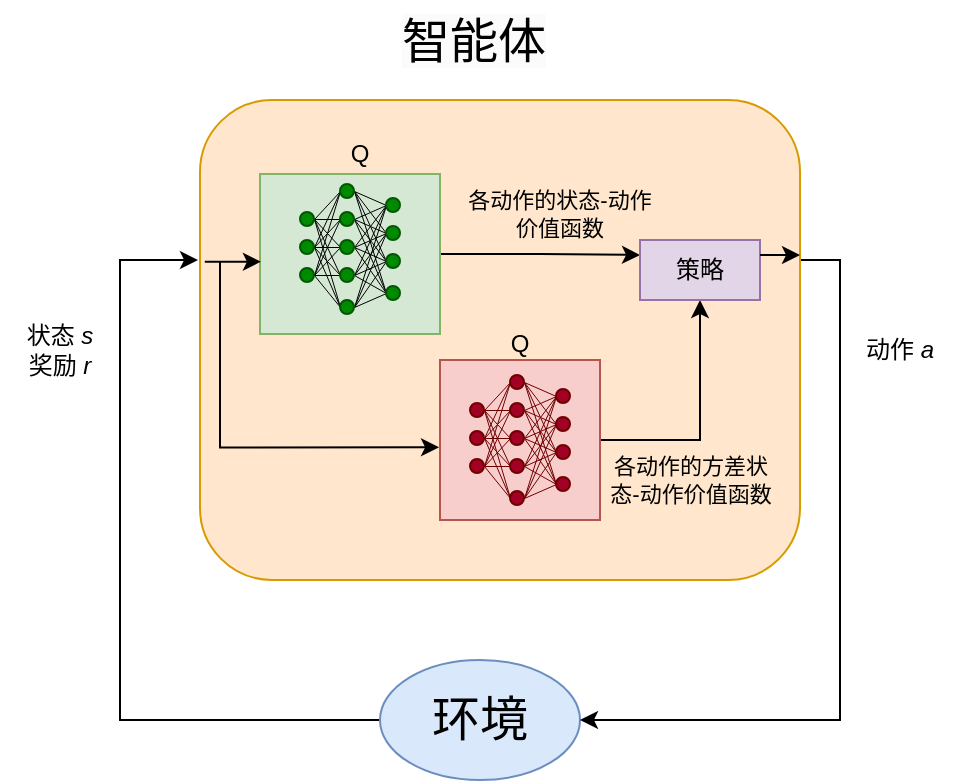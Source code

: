 <mxfile version="26.1.0">
  <diagram name="第 1 页" id="n63b4nC1y1BCJf75-sI9">
    <mxGraphModel dx="573" dy="330" grid="1" gridSize="10" guides="1" tooltips="1" connect="1" arrows="1" fold="1" page="1" pageScale="1" pageWidth="827" pageHeight="1169" math="0" shadow="0">
      <root>
        <mxCell id="0" />
        <mxCell id="1" parent="0" />
        <mxCell id="mvJgyyiXs0eFSsutSy1s-8" style="edgeStyle=orthogonalEdgeStyle;rounded=0;orthogonalLoop=1;jettySize=auto;html=1;exitX=0;exitY=0.5;exitDx=0;exitDy=0;" parent="1" source="mvJgyyiXs0eFSsutSy1s-1" edge="1">
          <mxGeometry relative="1" as="geometry">
            <Array as="points">
              <mxPoint x="220" y="440" />
              <mxPoint x="220" y="210" />
            </Array>
            <mxPoint x="259" y="210" as="targetPoint" />
          </mxGeometry>
        </mxCell>
        <mxCell id="mvJgyyiXs0eFSsutSy1s-1" value="&lt;font style=&quot;font-size: 24px;&quot;&gt;环境&lt;/font&gt;" style="ellipse;whiteSpace=wrap;html=1;fillColor=#dae8fc;strokeColor=#6c8ebf;" parent="1" vertex="1">
          <mxGeometry x="350" y="410" width="100" height="60" as="geometry" />
        </mxCell>
        <mxCell id="mvJgyyiXs0eFSsutSy1s-4" style="edgeStyle=orthogonalEdgeStyle;rounded=0;orthogonalLoop=1;jettySize=auto;html=1;exitX=1;exitY=0.5;exitDx=0;exitDy=0;entryX=1;entryY=0.5;entryDx=0;entryDy=0;" parent="1" source="mvJgyyiXs0eFSsutSy1s-2" target="mvJgyyiXs0eFSsutSy1s-1" edge="1">
          <mxGeometry relative="1" as="geometry">
            <Array as="points">
              <mxPoint x="550" y="210" />
              <mxPoint x="580" y="210" />
              <mxPoint x="580" y="440" />
            </Array>
          </mxGeometry>
        </mxCell>
        <mxCell id="mvJgyyiXs0eFSsutSy1s-2" value="" style="rounded=1;whiteSpace=wrap;html=1;fillColor=#ffe6cc;strokeColor=#d79b00;" parent="1" vertex="1">
          <mxGeometry x="260" y="130" width="300" height="240" as="geometry" />
        </mxCell>
        <mxCell id="mvJgyyiXs0eFSsutSy1s-7" value="动作 &lt;i&gt;a&lt;/i&gt;" style="text;html=1;align=center;verticalAlign=middle;whiteSpace=wrap;rounded=0;" parent="1" vertex="1">
          <mxGeometry x="580" y="240" width="60" height="30" as="geometry" />
        </mxCell>
        <mxCell id="mvJgyyiXs0eFSsutSy1s-9" value="状态 &lt;i&gt;s&lt;/i&gt;&lt;div&gt;奖励&lt;i&gt; r&lt;/i&gt;&lt;/div&gt;" style="text;html=1;align=center;verticalAlign=middle;whiteSpace=wrap;rounded=0;" parent="1" vertex="1">
          <mxGeometry x="160" y="240" width="60" height="30" as="geometry" />
        </mxCell>
        <mxCell id="2D5P-O0thgNvpgd-1Gi0-2" value="&lt;span style=&quot;color: rgb(0, 0, 0); font-family: Helvetica; font-size: 24px; font-style: normal; font-variant-ligatures: normal; font-variant-caps: normal; font-weight: 400; letter-spacing: normal; orphans: 2; text-align: center; text-indent: 0px; text-transform: none; widows: 2; word-spacing: 0px; -webkit-text-stroke-width: 0px; white-space: normal; background-color: rgb(251, 251, 251); text-decoration-thickness: initial; text-decoration-style: initial; text-decoration-color: initial; display: inline !important; float: none;&quot;&gt;智能体&lt;/span&gt;" style="text;whiteSpace=wrap;html=1;" parent="1" vertex="1">
          <mxGeometry x="359" y="80" width="110" height="50" as="geometry" />
        </mxCell>
        <mxCell id="Wi5E8he1UOnMoaCyJchL-102" style="edgeStyle=orthogonalEdgeStyle;shape=connector;rounded=0;orthogonalLoop=1;jettySize=auto;html=1;exitX=1;exitY=0.5;exitDx=0;exitDy=0;entryX=0;entryY=0.25;entryDx=0;entryDy=0;strokeColor=default;strokeWidth=1;align=center;verticalAlign=middle;fontFamily=Helvetica;fontSize=11;fontColor=default;labelBackgroundColor=default;endArrow=classic;" edge="1" parent="1" source="2D5P-O0thgNvpgd-1Gi0-3" target="2D5P-O0thgNvpgd-1Gi0-7">
          <mxGeometry relative="1" as="geometry" />
        </mxCell>
        <mxCell id="2D5P-O0thgNvpgd-1Gi0-3" value="" style="rounded=0;whiteSpace=wrap;html=1;fillColor=#d5e8d4;strokeColor=#82b366;" parent="1" vertex="1">
          <mxGeometry x="290" y="167" width="90" height="80" as="geometry" />
        </mxCell>
        <mxCell id="Wi5E8he1UOnMoaCyJchL-101" style="edgeStyle=orthogonalEdgeStyle;shape=connector;rounded=0;orthogonalLoop=1;jettySize=auto;html=1;exitX=1;exitY=0.5;exitDx=0;exitDy=0;entryX=0.5;entryY=1;entryDx=0;entryDy=0;strokeColor=default;strokeWidth=1;align=center;verticalAlign=middle;fontFamily=Helvetica;fontSize=11;fontColor=default;labelBackgroundColor=default;endArrow=classic;" edge="1" parent="1" source="2D5P-O0thgNvpgd-1Gi0-5" target="2D5P-O0thgNvpgd-1Gi0-7">
          <mxGeometry relative="1" as="geometry" />
        </mxCell>
        <mxCell id="2D5P-O0thgNvpgd-1Gi0-5" value="" style="rounded=0;whiteSpace=wrap;html=1;fillColor=#f8cecc;strokeColor=#b85450;" parent="1" vertex="1">
          <mxGeometry x="380" y="260" width="80" height="80" as="geometry" />
        </mxCell>
        <mxCell id="2D5P-O0thgNvpgd-1Gi0-7" value="策略" style="rounded=0;whiteSpace=wrap;html=1;fillColor=#e1d5e7;strokeColor=#9673a6;" parent="1" vertex="1">
          <mxGeometry x="480" y="200" width="60" height="30" as="geometry" />
        </mxCell>
        <mxCell id="Wi5E8he1UOnMoaCyJchL-1" value="Q" style="text;html=1;align=center;verticalAlign=middle;whiteSpace=wrap;rounded=0;" vertex="1" parent="1">
          <mxGeometry x="310" y="142" width="60" height="30" as="geometry" />
        </mxCell>
        <mxCell id="Wi5E8he1UOnMoaCyJchL-15" style="rounded=0;orthogonalLoop=1;jettySize=auto;html=1;exitX=1;exitY=0.5;exitDx=0;exitDy=0;entryX=0;entryY=0.5;entryDx=0;entryDy=0;strokeWidth=0.5;endArrow=none;endFill=1;startFill=0;" edge="1" parent="1" source="Wi5E8he1UOnMoaCyJchL-2" target="Wi5E8he1UOnMoaCyJchL-5">
          <mxGeometry relative="1" as="geometry" />
        </mxCell>
        <mxCell id="Wi5E8he1UOnMoaCyJchL-16" style="edgeStyle=orthogonalEdgeStyle;rounded=0;orthogonalLoop=1;jettySize=auto;html=1;exitX=1;exitY=0.5;exitDx=0;exitDy=0;entryX=0;entryY=0.5;entryDx=0;entryDy=0;endArrow=none;startFill=0;strokeWidth=0.5;" edge="1" parent="1" source="Wi5E8he1UOnMoaCyJchL-2" target="Wi5E8he1UOnMoaCyJchL-7">
          <mxGeometry relative="1" as="geometry" />
        </mxCell>
        <mxCell id="Wi5E8he1UOnMoaCyJchL-17" style="rounded=0;orthogonalLoop=1;jettySize=auto;html=1;exitX=1;exitY=0.5;exitDx=0;exitDy=0;entryX=0;entryY=0.5;entryDx=0;entryDy=0;endArrow=none;startFill=0;strokeWidth=0.5;" edge="1" parent="1" source="Wi5E8he1UOnMoaCyJchL-2" target="Wi5E8he1UOnMoaCyJchL-8">
          <mxGeometry relative="1" as="geometry" />
        </mxCell>
        <mxCell id="Wi5E8he1UOnMoaCyJchL-18" style="edgeStyle=none;shape=connector;rounded=0;orthogonalLoop=1;jettySize=auto;html=1;exitX=1;exitY=0.5;exitDx=0;exitDy=0;entryX=0;entryY=0.5;entryDx=0;entryDy=0;strokeColor=default;align=center;verticalAlign=middle;fontFamily=Helvetica;fontSize=11;fontColor=default;labelBackgroundColor=default;startFill=0;endArrow=none;strokeWidth=0.5;" edge="1" parent="1" source="Wi5E8he1UOnMoaCyJchL-2" target="Wi5E8he1UOnMoaCyJchL-9">
          <mxGeometry relative="1" as="geometry" />
        </mxCell>
        <mxCell id="Wi5E8he1UOnMoaCyJchL-19" style="edgeStyle=none;shape=connector;rounded=0;orthogonalLoop=1;jettySize=auto;html=1;exitX=1;exitY=0.5;exitDx=0;exitDy=0;entryX=0;entryY=0.5;entryDx=0;entryDy=0;strokeColor=default;align=center;verticalAlign=middle;fontFamily=Helvetica;fontSize=11;fontColor=default;labelBackgroundColor=default;startFill=0;endArrow=none;strokeWidth=0.5;" edge="1" parent="1" source="Wi5E8he1UOnMoaCyJchL-2" target="Wi5E8he1UOnMoaCyJchL-10">
          <mxGeometry relative="1" as="geometry" />
        </mxCell>
        <mxCell id="Wi5E8he1UOnMoaCyJchL-2" value="" style="ellipse;whiteSpace=wrap;html=1;aspect=fixed;fillColor=#008a00;strokeColor=#005700;fontColor=#ffffff;" vertex="1" parent="1">
          <mxGeometry x="310" y="186" width="7" height="7" as="geometry" />
        </mxCell>
        <mxCell id="Wi5E8he1UOnMoaCyJchL-20" style="edgeStyle=none;shape=connector;rounded=0;orthogonalLoop=1;jettySize=auto;html=1;exitX=1;exitY=0.5;exitDx=0;exitDy=0;entryX=0;entryY=0.5;entryDx=0;entryDy=0;strokeColor=default;align=center;verticalAlign=middle;fontFamily=Helvetica;fontSize=11;fontColor=default;labelBackgroundColor=default;startFill=0;endArrow=none;strokeWidth=0.5;" edge="1" parent="1" source="Wi5E8he1UOnMoaCyJchL-3" target="Wi5E8he1UOnMoaCyJchL-5">
          <mxGeometry relative="1" as="geometry" />
        </mxCell>
        <mxCell id="Wi5E8he1UOnMoaCyJchL-21" style="edgeStyle=none;shape=connector;rounded=0;orthogonalLoop=1;jettySize=auto;html=1;exitX=1;exitY=0.5;exitDx=0;exitDy=0;entryX=0;entryY=0.5;entryDx=0;entryDy=0;strokeColor=default;align=center;verticalAlign=middle;fontFamily=Helvetica;fontSize=11;fontColor=default;labelBackgroundColor=default;startFill=0;endArrow=none;strokeWidth=0.5;" edge="1" parent="1" source="Wi5E8he1UOnMoaCyJchL-3" target="Wi5E8he1UOnMoaCyJchL-7">
          <mxGeometry relative="1" as="geometry" />
        </mxCell>
        <mxCell id="Wi5E8he1UOnMoaCyJchL-22" style="edgeStyle=none;shape=connector;rounded=0;orthogonalLoop=1;jettySize=auto;html=1;exitX=1;exitY=0.5;exitDx=0;exitDy=0;entryX=0;entryY=0.5;entryDx=0;entryDy=0;strokeColor=default;align=center;verticalAlign=middle;fontFamily=Helvetica;fontSize=11;fontColor=default;labelBackgroundColor=default;startFill=0;endArrow=none;strokeWidth=0.5;" edge="1" parent="1" source="Wi5E8he1UOnMoaCyJchL-3" target="Wi5E8he1UOnMoaCyJchL-8">
          <mxGeometry relative="1" as="geometry" />
        </mxCell>
        <mxCell id="Wi5E8he1UOnMoaCyJchL-23" style="edgeStyle=none;shape=connector;rounded=0;orthogonalLoop=1;jettySize=auto;html=1;exitX=1;exitY=0.5;exitDx=0;exitDy=0;entryX=0;entryY=0.5;entryDx=0;entryDy=0;strokeColor=default;strokeWidth=0.5;align=center;verticalAlign=middle;fontFamily=Helvetica;fontSize=11;fontColor=default;labelBackgroundColor=default;startFill=0;endArrow=none;" edge="1" parent="1" source="Wi5E8he1UOnMoaCyJchL-3" target="Wi5E8he1UOnMoaCyJchL-9">
          <mxGeometry relative="1" as="geometry" />
        </mxCell>
        <mxCell id="Wi5E8he1UOnMoaCyJchL-24" style="edgeStyle=none;shape=connector;rounded=0;orthogonalLoop=1;jettySize=auto;html=1;exitX=1;exitY=0.5;exitDx=0;exitDy=0;entryX=0;entryY=0.5;entryDx=0;entryDy=0;strokeColor=default;strokeWidth=0.5;align=center;verticalAlign=middle;fontFamily=Helvetica;fontSize=11;fontColor=default;labelBackgroundColor=default;startFill=0;endArrow=none;" edge="1" parent="1" source="Wi5E8he1UOnMoaCyJchL-3" target="Wi5E8he1UOnMoaCyJchL-10">
          <mxGeometry relative="1" as="geometry" />
        </mxCell>
        <mxCell id="Wi5E8he1UOnMoaCyJchL-3" value="" style="ellipse;whiteSpace=wrap;html=1;aspect=fixed;fillColor=#008a00;strokeColor=#005700;fontColor=#ffffff;" vertex="1" parent="1">
          <mxGeometry x="310" y="200" width="7" height="7" as="geometry" />
        </mxCell>
        <mxCell id="Wi5E8he1UOnMoaCyJchL-25" style="edgeStyle=none;shape=connector;rounded=0;orthogonalLoop=1;jettySize=auto;html=1;exitX=1;exitY=0.5;exitDx=0;exitDy=0;entryX=0;entryY=0.5;entryDx=0;entryDy=0;strokeColor=default;strokeWidth=0.5;align=center;verticalAlign=middle;fontFamily=Helvetica;fontSize=11;fontColor=default;labelBackgroundColor=default;startFill=0;endArrow=none;" edge="1" parent="1" source="Wi5E8he1UOnMoaCyJchL-4" target="Wi5E8he1UOnMoaCyJchL-5">
          <mxGeometry relative="1" as="geometry" />
        </mxCell>
        <mxCell id="Wi5E8he1UOnMoaCyJchL-26" style="edgeStyle=none;shape=connector;rounded=0;orthogonalLoop=1;jettySize=auto;html=1;exitX=1;exitY=0.5;exitDx=0;exitDy=0;entryX=0;entryY=0.5;entryDx=0;entryDy=0;strokeColor=default;strokeWidth=0.5;align=center;verticalAlign=middle;fontFamily=Helvetica;fontSize=11;fontColor=default;labelBackgroundColor=default;startFill=0;endArrow=none;" edge="1" parent="1" source="Wi5E8he1UOnMoaCyJchL-4" target="Wi5E8he1UOnMoaCyJchL-7">
          <mxGeometry relative="1" as="geometry" />
        </mxCell>
        <mxCell id="Wi5E8he1UOnMoaCyJchL-27" style="edgeStyle=none;shape=connector;rounded=0;orthogonalLoop=1;jettySize=auto;html=1;exitX=1;exitY=0.5;exitDx=0;exitDy=0;entryX=0;entryY=0.5;entryDx=0;entryDy=0;strokeColor=default;strokeWidth=0.5;align=center;verticalAlign=middle;fontFamily=Helvetica;fontSize=11;fontColor=default;labelBackgroundColor=default;startFill=0;endArrow=none;" edge="1" parent="1" source="Wi5E8he1UOnMoaCyJchL-4" target="Wi5E8he1UOnMoaCyJchL-8">
          <mxGeometry relative="1" as="geometry" />
        </mxCell>
        <mxCell id="Wi5E8he1UOnMoaCyJchL-28" style="edgeStyle=none;shape=connector;rounded=0;orthogonalLoop=1;jettySize=auto;html=1;exitX=1;exitY=0.5;exitDx=0;exitDy=0;entryX=0;entryY=0.5;entryDx=0;entryDy=0;strokeColor=default;strokeWidth=0.5;align=center;verticalAlign=middle;fontFamily=Helvetica;fontSize=11;fontColor=default;labelBackgroundColor=default;startFill=0;endArrow=none;" edge="1" parent="1" source="Wi5E8he1UOnMoaCyJchL-4" target="Wi5E8he1UOnMoaCyJchL-9">
          <mxGeometry relative="1" as="geometry" />
        </mxCell>
        <mxCell id="Wi5E8he1UOnMoaCyJchL-29" style="edgeStyle=none;shape=connector;rounded=0;orthogonalLoop=1;jettySize=auto;html=1;exitX=1;exitY=0.5;exitDx=0;exitDy=0;entryX=0;entryY=0.5;entryDx=0;entryDy=0;strokeColor=default;strokeWidth=0.5;align=center;verticalAlign=middle;fontFamily=Helvetica;fontSize=11;fontColor=default;labelBackgroundColor=default;startFill=0;endArrow=none;" edge="1" parent="1" source="Wi5E8he1UOnMoaCyJchL-4" target="Wi5E8he1UOnMoaCyJchL-10">
          <mxGeometry relative="1" as="geometry" />
        </mxCell>
        <mxCell id="Wi5E8he1UOnMoaCyJchL-4" value="" style="ellipse;whiteSpace=wrap;html=1;aspect=fixed;fillColor=#008a00;strokeColor=#005700;fontColor=#ffffff;" vertex="1" parent="1">
          <mxGeometry x="310" y="214" width="7" height="7" as="geometry" />
        </mxCell>
        <mxCell id="Wi5E8he1UOnMoaCyJchL-30" style="edgeStyle=none;shape=connector;rounded=0;orthogonalLoop=1;jettySize=auto;html=1;exitX=1;exitY=0.5;exitDx=0;exitDy=0;entryX=0;entryY=0.5;entryDx=0;entryDy=0;strokeColor=default;strokeWidth=0.5;align=center;verticalAlign=middle;fontFamily=Helvetica;fontSize=11;fontColor=default;labelBackgroundColor=default;startFill=0;endArrow=none;" edge="1" parent="1" source="Wi5E8he1UOnMoaCyJchL-5" target="Wi5E8he1UOnMoaCyJchL-11">
          <mxGeometry relative="1" as="geometry" />
        </mxCell>
        <mxCell id="Wi5E8he1UOnMoaCyJchL-31" style="edgeStyle=none;shape=connector;rounded=0;orthogonalLoop=1;jettySize=auto;html=1;exitX=1;exitY=0.5;exitDx=0;exitDy=0;entryX=0;entryY=0.5;entryDx=0;entryDy=0;strokeColor=default;strokeWidth=0.5;align=center;verticalAlign=middle;fontFamily=Helvetica;fontSize=11;fontColor=default;labelBackgroundColor=default;startFill=0;endArrow=none;" edge="1" parent="1" source="Wi5E8he1UOnMoaCyJchL-5" target="Wi5E8he1UOnMoaCyJchL-12">
          <mxGeometry relative="1" as="geometry" />
        </mxCell>
        <mxCell id="Wi5E8he1UOnMoaCyJchL-32" style="edgeStyle=none;shape=connector;rounded=0;orthogonalLoop=1;jettySize=auto;html=1;exitX=1;exitY=0.5;exitDx=0;exitDy=0;entryX=0;entryY=0.5;entryDx=0;entryDy=0;strokeColor=default;strokeWidth=0.5;align=center;verticalAlign=middle;fontFamily=Helvetica;fontSize=11;fontColor=default;labelBackgroundColor=default;startFill=0;endArrow=none;" edge="1" parent="1" source="Wi5E8he1UOnMoaCyJchL-5" target="Wi5E8he1UOnMoaCyJchL-13">
          <mxGeometry relative="1" as="geometry" />
        </mxCell>
        <mxCell id="Wi5E8he1UOnMoaCyJchL-33" style="edgeStyle=none;shape=connector;rounded=0;orthogonalLoop=1;jettySize=auto;html=1;exitX=1;exitY=0.5;exitDx=0;exitDy=0;entryX=0;entryY=0.5;entryDx=0;entryDy=0;strokeColor=default;strokeWidth=0.5;align=center;verticalAlign=middle;fontFamily=Helvetica;fontSize=11;fontColor=default;labelBackgroundColor=default;startFill=0;endArrow=none;" edge="1" parent="1" source="Wi5E8he1UOnMoaCyJchL-5" target="Wi5E8he1UOnMoaCyJchL-14">
          <mxGeometry relative="1" as="geometry" />
        </mxCell>
        <mxCell id="Wi5E8he1UOnMoaCyJchL-5" value="" style="ellipse;whiteSpace=wrap;html=1;aspect=fixed;fillColor=#008a00;strokeColor=#005700;fontColor=#ffffff;" vertex="1" parent="1">
          <mxGeometry x="330" y="172" width="7" height="7" as="geometry" />
        </mxCell>
        <mxCell id="Wi5E8he1UOnMoaCyJchL-34" style="edgeStyle=none;shape=connector;rounded=0;orthogonalLoop=1;jettySize=auto;html=1;exitX=1;exitY=0.5;exitDx=0;exitDy=0;entryX=0;entryY=0.5;entryDx=0;entryDy=0;strokeColor=default;strokeWidth=0.5;align=center;verticalAlign=middle;fontFamily=Helvetica;fontSize=11;fontColor=default;labelBackgroundColor=default;startFill=0;endArrow=none;" edge="1" parent="1" source="Wi5E8he1UOnMoaCyJchL-7" target="Wi5E8he1UOnMoaCyJchL-11">
          <mxGeometry relative="1" as="geometry" />
        </mxCell>
        <mxCell id="Wi5E8he1UOnMoaCyJchL-35" style="edgeStyle=none;shape=connector;rounded=0;orthogonalLoop=1;jettySize=auto;html=1;exitX=1;exitY=0.5;exitDx=0;exitDy=0;entryX=0;entryY=0.5;entryDx=0;entryDy=0;strokeColor=default;strokeWidth=0.5;align=center;verticalAlign=middle;fontFamily=Helvetica;fontSize=11;fontColor=default;labelBackgroundColor=default;startFill=0;endArrow=none;" edge="1" parent="1" source="Wi5E8he1UOnMoaCyJchL-7" target="Wi5E8he1UOnMoaCyJchL-12">
          <mxGeometry relative="1" as="geometry" />
        </mxCell>
        <mxCell id="Wi5E8he1UOnMoaCyJchL-37" style="edgeStyle=none;shape=connector;rounded=0;orthogonalLoop=1;jettySize=auto;html=1;exitX=1;exitY=0.5;exitDx=0;exitDy=0;entryX=0;entryY=0.5;entryDx=0;entryDy=0;strokeColor=default;strokeWidth=0.5;align=center;verticalAlign=middle;fontFamily=Helvetica;fontSize=11;fontColor=default;labelBackgroundColor=default;startFill=0;endArrow=none;" edge="1" parent="1" source="Wi5E8he1UOnMoaCyJchL-7" target="Wi5E8he1UOnMoaCyJchL-13">
          <mxGeometry relative="1" as="geometry" />
        </mxCell>
        <mxCell id="Wi5E8he1UOnMoaCyJchL-38" style="edgeStyle=none;shape=connector;rounded=0;orthogonalLoop=1;jettySize=auto;html=1;exitX=1;exitY=0.5;exitDx=0;exitDy=0;entryX=0;entryY=0.5;entryDx=0;entryDy=0;strokeColor=default;strokeWidth=0.5;align=center;verticalAlign=middle;fontFamily=Helvetica;fontSize=11;fontColor=default;labelBackgroundColor=default;startFill=0;endArrow=none;" edge="1" parent="1" source="Wi5E8he1UOnMoaCyJchL-7" target="Wi5E8he1UOnMoaCyJchL-14">
          <mxGeometry relative="1" as="geometry" />
        </mxCell>
        <mxCell id="Wi5E8he1UOnMoaCyJchL-7" value="" style="ellipse;whiteSpace=wrap;html=1;aspect=fixed;fillColor=#008a00;strokeColor=#005700;fontColor=#ffffff;" vertex="1" parent="1">
          <mxGeometry x="330" y="186" width="7" height="7" as="geometry" />
        </mxCell>
        <mxCell id="Wi5E8he1UOnMoaCyJchL-39" style="edgeStyle=none;shape=connector;rounded=0;orthogonalLoop=1;jettySize=auto;html=1;exitX=1;exitY=0.5;exitDx=0;exitDy=0;entryX=0;entryY=0.5;entryDx=0;entryDy=0;strokeColor=default;strokeWidth=0.5;align=center;verticalAlign=middle;fontFamily=Helvetica;fontSize=11;fontColor=default;labelBackgroundColor=default;startFill=0;endArrow=none;" edge="1" parent="1" source="Wi5E8he1UOnMoaCyJchL-8" target="Wi5E8he1UOnMoaCyJchL-11">
          <mxGeometry relative="1" as="geometry" />
        </mxCell>
        <mxCell id="Wi5E8he1UOnMoaCyJchL-40" style="edgeStyle=none;shape=connector;rounded=0;orthogonalLoop=1;jettySize=auto;html=1;exitX=1;exitY=0.5;exitDx=0;exitDy=0;entryX=0;entryY=0.5;entryDx=0;entryDy=0;strokeColor=default;strokeWidth=0.5;align=center;verticalAlign=middle;fontFamily=Helvetica;fontSize=11;fontColor=default;labelBackgroundColor=default;startFill=0;endArrow=none;" edge="1" parent="1" source="Wi5E8he1UOnMoaCyJchL-8" target="Wi5E8he1UOnMoaCyJchL-12">
          <mxGeometry relative="1" as="geometry" />
        </mxCell>
        <mxCell id="Wi5E8he1UOnMoaCyJchL-41" style="edgeStyle=none;shape=connector;rounded=0;orthogonalLoop=1;jettySize=auto;html=1;exitX=1;exitY=0.5;exitDx=0;exitDy=0;entryX=0;entryY=0.5;entryDx=0;entryDy=0;strokeColor=default;strokeWidth=0.5;align=center;verticalAlign=middle;fontFamily=Helvetica;fontSize=11;fontColor=default;labelBackgroundColor=default;startFill=0;endArrow=none;" edge="1" parent="1" source="Wi5E8he1UOnMoaCyJchL-8" target="Wi5E8he1UOnMoaCyJchL-13">
          <mxGeometry relative="1" as="geometry" />
        </mxCell>
        <mxCell id="Wi5E8he1UOnMoaCyJchL-42" style="edgeStyle=none;shape=connector;rounded=0;orthogonalLoop=1;jettySize=auto;html=1;exitX=1;exitY=0.5;exitDx=0;exitDy=0;entryX=0;entryY=0.5;entryDx=0;entryDy=0;strokeColor=default;strokeWidth=0.5;align=center;verticalAlign=middle;fontFamily=Helvetica;fontSize=11;fontColor=default;labelBackgroundColor=default;startFill=0;endArrow=none;" edge="1" parent="1" source="Wi5E8he1UOnMoaCyJchL-8" target="Wi5E8he1UOnMoaCyJchL-14">
          <mxGeometry relative="1" as="geometry" />
        </mxCell>
        <mxCell id="Wi5E8he1UOnMoaCyJchL-8" value="" style="ellipse;whiteSpace=wrap;html=1;aspect=fixed;fillColor=#008a00;strokeColor=#005700;fontColor=#ffffff;" vertex="1" parent="1">
          <mxGeometry x="330" y="200" width="7" height="7" as="geometry" />
        </mxCell>
        <mxCell id="Wi5E8he1UOnMoaCyJchL-43" style="edgeStyle=none;shape=connector;rounded=0;orthogonalLoop=1;jettySize=auto;html=1;exitX=1;exitY=0.5;exitDx=0;exitDy=0;entryX=0;entryY=0.5;entryDx=0;entryDy=0;strokeColor=default;strokeWidth=0.5;align=center;verticalAlign=middle;fontFamily=Helvetica;fontSize=11;fontColor=default;labelBackgroundColor=default;startFill=0;endArrow=none;" edge="1" parent="1" source="Wi5E8he1UOnMoaCyJchL-9" target="Wi5E8he1UOnMoaCyJchL-11">
          <mxGeometry relative="1" as="geometry" />
        </mxCell>
        <mxCell id="Wi5E8he1UOnMoaCyJchL-44" style="edgeStyle=none;shape=connector;rounded=0;orthogonalLoop=1;jettySize=auto;html=1;exitX=1;exitY=0.5;exitDx=0;exitDy=0;entryX=0;entryY=0.5;entryDx=0;entryDy=0;strokeColor=default;strokeWidth=0.5;align=center;verticalAlign=middle;fontFamily=Helvetica;fontSize=11;fontColor=default;labelBackgroundColor=default;startFill=0;endArrow=none;" edge="1" parent="1" source="Wi5E8he1UOnMoaCyJchL-9" target="Wi5E8he1UOnMoaCyJchL-12">
          <mxGeometry relative="1" as="geometry" />
        </mxCell>
        <mxCell id="Wi5E8he1UOnMoaCyJchL-45" style="edgeStyle=none;shape=connector;rounded=0;orthogonalLoop=1;jettySize=auto;html=1;exitX=1;exitY=0.5;exitDx=0;exitDy=0;entryX=0;entryY=0.5;entryDx=0;entryDy=0;strokeColor=default;strokeWidth=0.5;align=center;verticalAlign=middle;fontFamily=Helvetica;fontSize=11;fontColor=default;labelBackgroundColor=default;startFill=0;endArrow=none;" edge="1" parent="1" source="Wi5E8he1UOnMoaCyJchL-9" target="Wi5E8he1UOnMoaCyJchL-13">
          <mxGeometry relative="1" as="geometry" />
        </mxCell>
        <mxCell id="Wi5E8he1UOnMoaCyJchL-46" style="edgeStyle=none;shape=connector;rounded=0;orthogonalLoop=1;jettySize=auto;html=1;exitX=1;exitY=0.5;exitDx=0;exitDy=0;entryX=0;entryY=0.5;entryDx=0;entryDy=0;strokeColor=default;strokeWidth=0.5;align=center;verticalAlign=middle;fontFamily=Helvetica;fontSize=11;fontColor=default;labelBackgroundColor=default;startFill=0;endArrow=none;" edge="1" parent="1" source="Wi5E8he1UOnMoaCyJchL-9" target="Wi5E8he1UOnMoaCyJchL-14">
          <mxGeometry relative="1" as="geometry" />
        </mxCell>
        <mxCell id="Wi5E8he1UOnMoaCyJchL-9" value="" style="ellipse;whiteSpace=wrap;html=1;aspect=fixed;fillColor=#008a00;strokeColor=#005700;fontColor=#ffffff;" vertex="1" parent="1">
          <mxGeometry x="330" y="214" width="7" height="7" as="geometry" />
        </mxCell>
        <mxCell id="Wi5E8he1UOnMoaCyJchL-47" style="edgeStyle=none;shape=connector;rounded=0;orthogonalLoop=1;jettySize=auto;html=1;exitX=1;exitY=0.5;exitDx=0;exitDy=0;entryX=0;entryY=0.5;entryDx=0;entryDy=0;strokeColor=default;strokeWidth=0.5;align=center;verticalAlign=middle;fontFamily=Helvetica;fontSize=11;fontColor=default;labelBackgroundColor=default;startFill=0;endArrow=none;" edge="1" parent="1" source="Wi5E8he1UOnMoaCyJchL-10" target="Wi5E8he1UOnMoaCyJchL-11">
          <mxGeometry relative="1" as="geometry" />
        </mxCell>
        <mxCell id="Wi5E8he1UOnMoaCyJchL-48" style="edgeStyle=none;shape=connector;rounded=0;orthogonalLoop=1;jettySize=auto;html=1;exitX=1;exitY=0.5;exitDx=0;exitDy=0;entryX=0;entryY=0.5;entryDx=0;entryDy=0;strokeColor=default;strokeWidth=0.5;align=center;verticalAlign=middle;fontFamily=Helvetica;fontSize=11;fontColor=default;labelBackgroundColor=default;startFill=0;endArrow=none;" edge="1" parent="1" source="Wi5E8he1UOnMoaCyJchL-10" target="Wi5E8he1UOnMoaCyJchL-12">
          <mxGeometry relative="1" as="geometry" />
        </mxCell>
        <mxCell id="Wi5E8he1UOnMoaCyJchL-49" style="edgeStyle=none;shape=connector;rounded=0;orthogonalLoop=1;jettySize=auto;html=1;exitX=1;exitY=0.5;exitDx=0;exitDy=0;entryX=0;entryY=0.5;entryDx=0;entryDy=0;strokeColor=default;strokeWidth=0.5;align=center;verticalAlign=middle;fontFamily=Helvetica;fontSize=11;fontColor=default;labelBackgroundColor=default;startFill=0;endArrow=none;" edge="1" parent="1" source="Wi5E8he1UOnMoaCyJchL-10" target="Wi5E8he1UOnMoaCyJchL-13">
          <mxGeometry relative="1" as="geometry" />
        </mxCell>
        <mxCell id="Wi5E8he1UOnMoaCyJchL-50" style="edgeStyle=none;shape=connector;rounded=0;orthogonalLoop=1;jettySize=auto;html=1;exitX=1;exitY=0.5;exitDx=0;exitDy=0;entryX=0;entryY=0.5;entryDx=0;entryDy=0;strokeColor=default;strokeWidth=0.5;align=center;verticalAlign=middle;fontFamily=Helvetica;fontSize=11;fontColor=default;labelBackgroundColor=default;startFill=0;endArrow=none;" edge="1" parent="1" source="Wi5E8he1UOnMoaCyJchL-10" target="Wi5E8he1UOnMoaCyJchL-14">
          <mxGeometry relative="1" as="geometry" />
        </mxCell>
        <mxCell id="Wi5E8he1UOnMoaCyJchL-10" value="" style="ellipse;whiteSpace=wrap;html=1;aspect=fixed;fillColor=#008a00;strokeColor=#005700;fontColor=#ffffff;" vertex="1" parent="1">
          <mxGeometry x="330" y="230" width="7" height="7" as="geometry" />
        </mxCell>
        <mxCell id="Wi5E8he1UOnMoaCyJchL-11" value="" style="ellipse;whiteSpace=wrap;html=1;aspect=fixed;fillColor=#008a00;strokeColor=#005700;fontColor=#ffffff;" vertex="1" parent="1">
          <mxGeometry x="353" y="179" width="7" height="7" as="geometry" />
        </mxCell>
        <mxCell id="Wi5E8he1UOnMoaCyJchL-12" value="" style="ellipse;whiteSpace=wrap;html=1;aspect=fixed;fillColor=#008a00;strokeColor=#005700;fontColor=#ffffff;" vertex="1" parent="1">
          <mxGeometry x="353" y="193" width="7" height="7" as="geometry" />
        </mxCell>
        <mxCell id="Wi5E8he1UOnMoaCyJchL-13" value="" style="ellipse;whiteSpace=wrap;html=1;aspect=fixed;fillColor=#008a00;strokeColor=#005700;fontColor=#ffffff;" vertex="1" parent="1">
          <mxGeometry x="353" y="207" width="7" height="7" as="geometry" />
        </mxCell>
        <mxCell id="Wi5E8he1UOnMoaCyJchL-14" value="" style="ellipse;whiteSpace=wrap;html=1;aspect=fixed;fillColor=#008a00;strokeColor=#005700;fontColor=#ffffff;" vertex="1" parent="1">
          <mxGeometry x="353" y="223" width="7" height="7" as="geometry" />
        </mxCell>
        <mxCell id="Wi5E8he1UOnMoaCyJchL-51" style="rounded=0;orthogonalLoop=1;jettySize=auto;html=1;exitX=1;exitY=0.5;exitDx=0;exitDy=0;entryX=0;entryY=0.5;entryDx=0;entryDy=0;strokeWidth=0.5;endArrow=none;endFill=1;startFill=0;fillColor=#a20025;strokeColor=#6F0000;" edge="1" parent="1" source="Wi5E8he1UOnMoaCyJchL-56" target="Wi5E8he1UOnMoaCyJchL-73">
          <mxGeometry relative="1" as="geometry" />
        </mxCell>
        <mxCell id="Wi5E8he1UOnMoaCyJchL-52" style="edgeStyle=orthogonalEdgeStyle;rounded=0;orthogonalLoop=1;jettySize=auto;html=1;exitX=1;exitY=0.5;exitDx=0;exitDy=0;entryX=0;entryY=0.5;entryDx=0;entryDy=0;endArrow=none;startFill=0;strokeWidth=0.5;fillColor=#a20025;strokeColor=#6F0000;" edge="1" parent="1" source="Wi5E8he1UOnMoaCyJchL-56" target="Wi5E8he1UOnMoaCyJchL-78">
          <mxGeometry relative="1" as="geometry" />
        </mxCell>
        <mxCell id="Wi5E8he1UOnMoaCyJchL-53" style="rounded=0;orthogonalLoop=1;jettySize=auto;html=1;exitX=1;exitY=0.5;exitDx=0;exitDy=0;entryX=0;entryY=0.5;entryDx=0;entryDy=0;endArrow=none;startFill=0;strokeWidth=0.5;fillColor=#a20025;strokeColor=#6F0000;" edge="1" parent="1" source="Wi5E8he1UOnMoaCyJchL-56" target="Wi5E8he1UOnMoaCyJchL-83">
          <mxGeometry relative="1" as="geometry" />
        </mxCell>
        <mxCell id="Wi5E8he1UOnMoaCyJchL-54" style="edgeStyle=none;shape=connector;rounded=0;orthogonalLoop=1;jettySize=auto;html=1;exitX=1;exitY=0.5;exitDx=0;exitDy=0;entryX=0;entryY=0.5;entryDx=0;entryDy=0;strokeColor=#6F0000;align=center;verticalAlign=middle;fontFamily=Helvetica;fontSize=11;fontColor=default;labelBackgroundColor=default;startFill=0;endArrow=none;strokeWidth=0.5;fillColor=#a20025;" edge="1" parent="1" source="Wi5E8he1UOnMoaCyJchL-56" target="Wi5E8he1UOnMoaCyJchL-88">
          <mxGeometry relative="1" as="geometry" />
        </mxCell>
        <mxCell id="Wi5E8he1UOnMoaCyJchL-55" style="edgeStyle=none;shape=connector;rounded=0;orthogonalLoop=1;jettySize=auto;html=1;exitX=1;exitY=0.5;exitDx=0;exitDy=0;entryX=0;entryY=0.5;entryDx=0;entryDy=0;strokeColor=#6F0000;align=center;verticalAlign=middle;fontFamily=Helvetica;fontSize=11;fontColor=default;labelBackgroundColor=default;startFill=0;endArrow=none;strokeWidth=0.5;fillColor=#a20025;" edge="1" parent="1" source="Wi5E8he1UOnMoaCyJchL-56" target="Wi5E8he1UOnMoaCyJchL-93">
          <mxGeometry relative="1" as="geometry" />
        </mxCell>
        <mxCell id="Wi5E8he1UOnMoaCyJchL-56" value="" style="ellipse;whiteSpace=wrap;html=1;aspect=fixed;fillColor=#a20025;strokeColor=#6F0000;fontColor=#ffffff;" vertex="1" parent="1">
          <mxGeometry x="395" y="281.5" width="7" height="7" as="geometry" />
        </mxCell>
        <mxCell id="Wi5E8he1UOnMoaCyJchL-57" style="edgeStyle=none;shape=connector;rounded=0;orthogonalLoop=1;jettySize=auto;html=1;exitX=1;exitY=0.5;exitDx=0;exitDy=0;entryX=0;entryY=0.5;entryDx=0;entryDy=0;strokeColor=#6F0000;align=center;verticalAlign=middle;fontFamily=Helvetica;fontSize=11;fontColor=default;labelBackgroundColor=default;startFill=0;endArrow=none;strokeWidth=0.5;fillColor=#a20025;" edge="1" parent="1" source="Wi5E8he1UOnMoaCyJchL-62" target="Wi5E8he1UOnMoaCyJchL-73">
          <mxGeometry relative="1" as="geometry" />
        </mxCell>
        <mxCell id="Wi5E8he1UOnMoaCyJchL-58" style="edgeStyle=none;shape=connector;rounded=0;orthogonalLoop=1;jettySize=auto;html=1;exitX=1;exitY=0.5;exitDx=0;exitDy=0;entryX=0;entryY=0.5;entryDx=0;entryDy=0;strokeColor=#6F0000;align=center;verticalAlign=middle;fontFamily=Helvetica;fontSize=11;fontColor=default;labelBackgroundColor=default;startFill=0;endArrow=none;strokeWidth=0.5;fillColor=#a20025;" edge="1" parent="1" source="Wi5E8he1UOnMoaCyJchL-62" target="Wi5E8he1UOnMoaCyJchL-78">
          <mxGeometry relative="1" as="geometry" />
        </mxCell>
        <mxCell id="Wi5E8he1UOnMoaCyJchL-59" style="edgeStyle=none;shape=connector;rounded=0;orthogonalLoop=1;jettySize=auto;html=1;exitX=1;exitY=0.5;exitDx=0;exitDy=0;entryX=0;entryY=0.5;entryDx=0;entryDy=0;strokeColor=#6F0000;align=center;verticalAlign=middle;fontFamily=Helvetica;fontSize=11;fontColor=default;labelBackgroundColor=default;startFill=0;endArrow=none;strokeWidth=0.5;fillColor=#a20025;" edge="1" parent="1" source="Wi5E8he1UOnMoaCyJchL-62" target="Wi5E8he1UOnMoaCyJchL-83">
          <mxGeometry relative="1" as="geometry" />
        </mxCell>
        <mxCell id="Wi5E8he1UOnMoaCyJchL-60" style="edgeStyle=none;shape=connector;rounded=0;orthogonalLoop=1;jettySize=auto;html=1;exitX=1;exitY=0.5;exitDx=0;exitDy=0;entryX=0;entryY=0.5;entryDx=0;entryDy=0;strokeColor=#6F0000;strokeWidth=0.5;align=center;verticalAlign=middle;fontFamily=Helvetica;fontSize=11;fontColor=default;labelBackgroundColor=default;startFill=0;endArrow=none;fillColor=#a20025;" edge="1" parent="1" source="Wi5E8he1UOnMoaCyJchL-62" target="Wi5E8he1UOnMoaCyJchL-88">
          <mxGeometry relative="1" as="geometry" />
        </mxCell>
        <mxCell id="Wi5E8he1UOnMoaCyJchL-61" style="edgeStyle=none;shape=connector;rounded=0;orthogonalLoop=1;jettySize=auto;html=1;exitX=1;exitY=0.5;exitDx=0;exitDy=0;entryX=0;entryY=0.5;entryDx=0;entryDy=0;strokeColor=#6F0000;strokeWidth=0.5;align=center;verticalAlign=middle;fontFamily=Helvetica;fontSize=11;fontColor=default;labelBackgroundColor=default;startFill=0;endArrow=none;fillColor=#a20025;" edge="1" parent="1" source="Wi5E8he1UOnMoaCyJchL-62" target="Wi5E8he1UOnMoaCyJchL-93">
          <mxGeometry relative="1" as="geometry" />
        </mxCell>
        <mxCell id="Wi5E8he1UOnMoaCyJchL-62" value="" style="ellipse;whiteSpace=wrap;html=1;aspect=fixed;fillColor=#a20025;strokeColor=#6F0000;fontColor=#ffffff;" vertex="1" parent="1">
          <mxGeometry x="395" y="295.5" width="7" height="7" as="geometry" />
        </mxCell>
        <mxCell id="Wi5E8he1UOnMoaCyJchL-63" style="edgeStyle=none;shape=connector;rounded=0;orthogonalLoop=1;jettySize=auto;html=1;exitX=1;exitY=0.5;exitDx=0;exitDy=0;entryX=0;entryY=0.5;entryDx=0;entryDy=0;strokeColor=#6F0000;strokeWidth=0.5;align=center;verticalAlign=middle;fontFamily=Helvetica;fontSize=11;fontColor=default;labelBackgroundColor=default;startFill=0;endArrow=none;fillColor=#a20025;" edge="1" parent="1" source="Wi5E8he1UOnMoaCyJchL-68" target="Wi5E8he1UOnMoaCyJchL-73">
          <mxGeometry relative="1" as="geometry" />
        </mxCell>
        <mxCell id="Wi5E8he1UOnMoaCyJchL-64" style="edgeStyle=none;shape=connector;rounded=0;orthogonalLoop=1;jettySize=auto;html=1;exitX=1;exitY=0.5;exitDx=0;exitDy=0;entryX=0;entryY=0.5;entryDx=0;entryDy=0;strokeColor=#6F0000;strokeWidth=0.5;align=center;verticalAlign=middle;fontFamily=Helvetica;fontSize=11;fontColor=default;labelBackgroundColor=default;startFill=0;endArrow=none;fillColor=#a20025;" edge="1" parent="1" source="Wi5E8he1UOnMoaCyJchL-68" target="Wi5E8he1UOnMoaCyJchL-78">
          <mxGeometry relative="1" as="geometry" />
        </mxCell>
        <mxCell id="Wi5E8he1UOnMoaCyJchL-65" style="edgeStyle=none;shape=connector;rounded=0;orthogonalLoop=1;jettySize=auto;html=1;exitX=1;exitY=0.5;exitDx=0;exitDy=0;entryX=0;entryY=0.5;entryDx=0;entryDy=0;strokeColor=#6F0000;strokeWidth=0.5;align=center;verticalAlign=middle;fontFamily=Helvetica;fontSize=11;fontColor=default;labelBackgroundColor=default;startFill=0;endArrow=none;fillColor=#a20025;" edge="1" parent="1" source="Wi5E8he1UOnMoaCyJchL-68" target="Wi5E8he1UOnMoaCyJchL-83">
          <mxGeometry relative="1" as="geometry" />
        </mxCell>
        <mxCell id="Wi5E8he1UOnMoaCyJchL-66" style="edgeStyle=none;shape=connector;rounded=0;orthogonalLoop=1;jettySize=auto;html=1;exitX=1;exitY=0.5;exitDx=0;exitDy=0;entryX=0;entryY=0.5;entryDx=0;entryDy=0;strokeColor=#6F0000;strokeWidth=0.5;align=center;verticalAlign=middle;fontFamily=Helvetica;fontSize=11;fontColor=default;labelBackgroundColor=default;startFill=0;endArrow=none;fillColor=#a20025;" edge="1" parent="1" source="Wi5E8he1UOnMoaCyJchL-68" target="Wi5E8he1UOnMoaCyJchL-88">
          <mxGeometry relative="1" as="geometry" />
        </mxCell>
        <mxCell id="Wi5E8he1UOnMoaCyJchL-67" style="edgeStyle=none;shape=connector;rounded=0;orthogonalLoop=1;jettySize=auto;html=1;exitX=1;exitY=0.5;exitDx=0;exitDy=0;entryX=0;entryY=0.5;entryDx=0;entryDy=0;strokeColor=#6F0000;strokeWidth=0.5;align=center;verticalAlign=middle;fontFamily=Helvetica;fontSize=11;fontColor=default;labelBackgroundColor=default;startFill=0;endArrow=none;fillColor=#a20025;" edge="1" parent="1" source="Wi5E8he1UOnMoaCyJchL-68" target="Wi5E8he1UOnMoaCyJchL-93">
          <mxGeometry relative="1" as="geometry" />
        </mxCell>
        <mxCell id="Wi5E8he1UOnMoaCyJchL-68" value="" style="ellipse;whiteSpace=wrap;html=1;aspect=fixed;fillColor=#a20025;strokeColor=#6F0000;fontColor=#ffffff;" vertex="1" parent="1">
          <mxGeometry x="395" y="309.5" width="7" height="7" as="geometry" />
        </mxCell>
        <mxCell id="Wi5E8he1UOnMoaCyJchL-69" style="edgeStyle=none;shape=connector;rounded=0;orthogonalLoop=1;jettySize=auto;html=1;exitX=1;exitY=0.5;exitDx=0;exitDy=0;entryX=0;entryY=0.5;entryDx=0;entryDy=0;strokeColor=#6F0000;strokeWidth=0.5;align=center;verticalAlign=middle;fontFamily=Helvetica;fontSize=11;fontColor=default;labelBackgroundColor=default;startFill=0;endArrow=none;fillColor=#a20025;" edge="1" parent="1" source="Wi5E8he1UOnMoaCyJchL-73" target="Wi5E8he1UOnMoaCyJchL-94">
          <mxGeometry relative="1" as="geometry" />
        </mxCell>
        <mxCell id="Wi5E8he1UOnMoaCyJchL-70" style="edgeStyle=none;shape=connector;rounded=0;orthogonalLoop=1;jettySize=auto;html=1;exitX=1;exitY=0.5;exitDx=0;exitDy=0;entryX=0;entryY=0.5;entryDx=0;entryDy=0;strokeColor=#6F0000;strokeWidth=0.5;align=center;verticalAlign=middle;fontFamily=Helvetica;fontSize=11;fontColor=default;labelBackgroundColor=default;startFill=0;endArrow=none;fillColor=#a20025;" edge="1" parent="1" source="Wi5E8he1UOnMoaCyJchL-73" target="Wi5E8he1UOnMoaCyJchL-95">
          <mxGeometry relative="1" as="geometry" />
        </mxCell>
        <mxCell id="Wi5E8he1UOnMoaCyJchL-71" style="edgeStyle=none;shape=connector;rounded=0;orthogonalLoop=1;jettySize=auto;html=1;exitX=1;exitY=0.5;exitDx=0;exitDy=0;entryX=0;entryY=0.5;entryDx=0;entryDy=0;strokeColor=#6F0000;strokeWidth=0.5;align=center;verticalAlign=middle;fontFamily=Helvetica;fontSize=11;fontColor=default;labelBackgroundColor=default;startFill=0;endArrow=none;fillColor=#a20025;" edge="1" parent="1" source="Wi5E8he1UOnMoaCyJchL-73" target="Wi5E8he1UOnMoaCyJchL-96">
          <mxGeometry relative="1" as="geometry" />
        </mxCell>
        <mxCell id="Wi5E8he1UOnMoaCyJchL-72" style="edgeStyle=none;shape=connector;rounded=0;orthogonalLoop=1;jettySize=auto;html=1;exitX=1;exitY=0.5;exitDx=0;exitDy=0;entryX=0;entryY=0.5;entryDx=0;entryDy=0;strokeColor=#6F0000;strokeWidth=0.5;align=center;verticalAlign=middle;fontFamily=Helvetica;fontSize=11;fontColor=default;labelBackgroundColor=default;startFill=0;endArrow=none;fillColor=#a20025;" edge="1" parent="1" source="Wi5E8he1UOnMoaCyJchL-73" target="Wi5E8he1UOnMoaCyJchL-97">
          <mxGeometry relative="1" as="geometry" />
        </mxCell>
        <mxCell id="Wi5E8he1UOnMoaCyJchL-73" value="" style="ellipse;whiteSpace=wrap;html=1;aspect=fixed;fillColor=#a20025;strokeColor=#6F0000;fontColor=#ffffff;" vertex="1" parent="1">
          <mxGeometry x="415" y="267.5" width="7" height="7" as="geometry" />
        </mxCell>
        <mxCell id="Wi5E8he1UOnMoaCyJchL-74" style="edgeStyle=none;shape=connector;rounded=0;orthogonalLoop=1;jettySize=auto;html=1;exitX=1;exitY=0.5;exitDx=0;exitDy=0;entryX=0;entryY=0.5;entryDx=0;entryDy=0;strokeColor=#6F0000;strokeWidth=0.5;align=center;verticalAlign=middle;fontFamily=Helvetica;fontSize=11;fontColor=default;labelBackgroundColor=default;startFill=0;endArrow=none;fillColor=#a20025;" edge="1" parent="1" source="Wi5E8he1UOnMoaCyJchL-78" target="Wi5E8he1UOnMoaCyJchL-94">
          <mxGeometry relative="1" as="geometry" />
        </mxCell>
        <mxCell id="Wi5E8he1UOnMoaCyJchL-75" style="edgeStyle=none;shape=connector;rounded=0;orthogonalLoop=1;jettySize=auto;html=1;exitX=1;exitY=0.5;exitDx=0;exitDy=0;entryX=0;entryY=0.5;entryDx=0;entryDy=0;strokeColor=#6F0000;strokeWidth=0.5;align=center;verticalAlign=middle;fontFamily=Helvetica;fontSize=11;fontColor=default;labelBackgroundColor=default;startFill=0;endArrow=none;fillColor=#a20025;" edge="1" parent="1" source="Wi5E8he1UOnMoaCyJchL-78" target="Wi5E8he1UOnMoaCyJchL-95">
          <mxGeometry relative="1" as="geometry" />
        </mxCell>
        <mxCell id="Wi5E8he1UOnMoaCyJchL-76" style="edgeStyle=none;shape=connector;rounded=0;orthogonalLoop=1;jettySize=auto;html=1;exitX=1;exitY=0.5;exitDx=0;exitDy=0;entryX=0;entryY=0.5;entryDx=0;entryDy=0;strokeColor=#6F0000;strokeWidth=0.5;align=center;verticalAlign=middle;fontFamily=Helvetica;fontSize=11;fontColor=default;labelBackgroundColor=default;startFill=0;endArrow=none;fillColor=#a20025;" edge="1" parent="1" source="Wi5E8he1UOnMoaCyJchL-78" target="Wi5E8he1UOnMoaCyJchL-96">
          <mxGeometry relative="1" as="geometry" />
        </mxCell>
        <mxCell id="Wi5E8he1UOnMoaCyJchL-77" style="edgeStyle=none;shape=connector;rounded=0;orthogonalLoop=1;jettySize=auto;html=1;exitX=1;exitY=0.5;exitDx=0;exitDy=0;entryX=0;entryY=0.5;entryDx=0;entryDy=0;strokeColor=#6F0000;strokeWidth=0.5;align=center;verticalAlign=middle;fontFamily=Helvetica;fontSize=11;fontColor=default;labelBackgroundColor=default;startFill=0;endArrow=none;fillColor=#a20025;" edge="1" parent="1" source="Wi5E8he1UOnMoaCyJchL-78" target="Wi5E8he1UOnMoaCyJchL-97">
          <mxGeometry relative="1" as="geometry" />
        </mxCell>
        <mxCell id="Wi5E8he1UOnMoaCyJchL-78" value="" style="ellipse;whiteSpace=wrap;html=1;aspect=fixed;fillColor=#a20025;strokeColor=#6F0000;fontColor=#ffffff;" vertex="1" parent="1">
          <mxGeometry x="415" y="281.5" width="7" height="7" as="geometry" />
        </mxCell>
        <mxCell id="Wi5E8he1UOnMoaCyJchL-79" style="edgeStyle=none;shape=connector;rounded=0;orthogonalLoop=1;jettySize=auto;html=1;exitX=1;exitY=0.5;exitDx=0;exitDy=0;entryX=0;entryY=0.5;entryDx=0;entryDy=0;strokeColor=#6F0000;strokeWidth=0.5;align=center;verticalAlign=middle;fontFamily=Helvetica;fontSize=11;fontColor=default;labelBackgroundColor=default;startFill=0;endArrow=none;fillColor=#a20025;" edge="1" parent="1" source="Wi5E8he1UOnMoaCyJchL-83" target="Wi5E8he1UOnMoaCyJchL-94">
          <mxGeometry relative="1" as="geometry" />
        </mxCell>
        <mxCell id="Wi5E8he1UOnMoaCyJchL-80" style="edgeStyle=none;shape=connector;rounded=0;orthogonalLoop=1;jettySize=auto;html=1;exitX=1;exitY=0.5;exitDx=0;exitDy=0;entryX=0;entryY=0.5;entryDx=0;entryDy=0;strokeColor=#6F0000;strokeWidth=0.5;align=center;verticalAlign=middle;fontFamily=Helvetica;fontSize=11;fontColor=default;labelBackgroundColor=default;startFill=0;endArrow=none;fillColor=#a20025;" edge="1" parent="1" source="Wi5E8he1UOnMoaCyJchL-83" target="Wi5E8he1UOnMoaCyJchL-95">
          <mxGeometry relative="1" as="geometry" />
        </mxCell>
        <mxCell id="Wi5E8he1UOnMoaCyJchL-81" style="edgeStyle=none;shape=connector;rounded=0;orthogonalLoop=1;jettySize=auto;html=1;exitX=1;exitY=0.5;exitDx=0;exitDy=0;entryX=0;entryY=0.5;entryDx=0;entryDy=0;strokeColor=#6F0000;strokeWidth=0.5;align=center;verticalAlign=middle;fontFamily=Helvetica;fontSize=11;fontColor=default;labelBackgroundColor=default;startFill=0;endArrow=none;fillColor=#a20025;" edge="1" parent="1" source="Wi5E8he1UOnMoaCyJchL-83" target="Wi5E8he1UOnMoaCyJchL-96">
          <mxGeometry relative="1" as="geometry" />
        </mxCell>
        <mxCell id="Wi5E8he1UOnMoaCyJchL-82" style="edgeStyle=none;shape=connector;rounded=0;orthogonalLoop=1;jettySize=auto;html=1;exitX=1;exitY=0.5;exitDx=0;exitDy=0;entryX=0;entryY=0.5;entryDx=0;entryDy=0;strokeColor=#6F0000;strokeWidth=0.5;align=center;verticalAlign=middle;fontFamily=Helvetica;fontSize=11;fontColor=default;labelBackgroundColor=default;startFill=0;endArrow=none;fillColor=#a20025;" edge="1" parent="1" source="Wi5E8he1UOnMoaCyJchL-83" target="Wi5E8he1UOnMoaCyJchL-97">
          <mxGeometry relative="1" as="geometry" />
        </mxCell>
        <mxCell id="Wi5E8he1UOnMoaCyJchL-83" value="" style="ellipse;whiteSpace=wrap;html=1;aspect=fixed;fillColor=#a20025;strokeColor=#6F0000;fontColor=#ffffff;" vertex="1" parent="1">
          <mxGeometry x="415" y="295.5" width="7" height="7" as="geometry" />
        </mxCell>
        <mxCell id="Wi5E8he1UOnMoaCyJchL-84" style="edgeStyle=none;shape=connector;rounded=0;orthogonalLoop=1;jettySize=auto;html=1;exitX=1;exitY=0.5;exitDx=0;exitDy=0;entryX=0;entryY=0.5;entryDx=0;entryDy=0;strokeColor=#6F0000;strokeWidth=0.5;align=center;verticalAlign=middle;fontFamily=Helvetica;fontSize=11;fontColor=default;labelBackgroundColor=default;startFill=0;endArrow=none;fillColor=#a20025;" edge="1" parent="1" source="Wi5E8he1UOnMoaCyJchL-88" target="Wi5E8he1UOnMoaCyJchL-94">
          <mxGeometry relative="1" as="geometry" />
        </mxCell>
        <mxCell id="Wi5E8he1UOnMoaCyJchL-85" style="edgeStyle=none;shape=connector;rounded=0;orthogonalLoop=1;jettySize=auto;html=1;exitX=1;exitY=0.5;exitDx=0;exitDy=0;entryX=0;entryY=0.5;entryDx=0;entryDy=0;strokeColor=#6F0000;strokeWidth=0.5;align=center;verticalAlign=middle;fontFamily=Helvetica;fontSize=11;fontColor=default;labelBackgroundColor=default;startFill=0;endArrow=none;fillColor=#a20025;" edge="1" parent="1" source="Wi5E8he1UOnMoaCyJchL-88" target="Wi5E8he1UOnMoaCyJchL-95">
          <mxGeometry relative="1" as="geometry" />
        </mxCell>
        <mxCell id="Wi5E8he1UOnMoaCyJchL-86" style="edgeStyle=none;shape=connector;rounded=0;orthogonalLoop=1;jettySize=auto;html=1;exitX=1;exitY=0.5;exitDx=0;exitDy=0;entryX=0;entryY=0.5;entryDx=0;entryDy=0;strokeColor=#6F0000;strokeWidth=0.5;align=center;verticalAlign=middle;fontFamily=Helvetica;fontSize=11;fontColor=default;labelBackgroundColor=default;startFill=0;endArrow=none;fillColor=#a20025;" edge="1" parent="1" source="Wi5E8he1UOnMoaCyJchL-88" target="Wi5E8he1UOnMoaCyJchL-96">
          <mxGeometry relative="1" as="geometry" />
        </mxCell>
        <mxCell id="Wi5E8he1UOnMoaCyJchL-87" style="edgeStyle=none;shape=connector;rounded=0;orthogonalLoop=1;jettySize=auto;html=1;exitX=1;exitY=0.5;exitDx=0;exitDy=0;entryX=0;entryY=0.5;entryDx=0;entryDy=0;strokeColor=#6F0000;strokeWidth=0.5;align=center;verticalAlign=middle;fontFamily=Helvetica;fontSize=11;fontColor=default;labelBackgroundColor=default;startFill=0;endArrow=none;fillColor=#a20025;" edge="1" parent="1" source="Wi5E8he1UOnMoaCyJchL-88" target="Wi5E8he1UOnMoaCyJchL-97">
          <mxGeometry relative="1" as="geometry" />
        </mxCell>
        <mxCell id="Wi5E8he1UOnMoaCyJchL-88" value="" style="ellipse;whiteSpace=wrap;html=1;aspect=fixed;fillColor=#a20025;strokeColor=#6F0000;fontColor=#ffffff;" vertex="1" parent="1">
          <mxGeometry x="415" y="309.5" width="7" height="7" as="geometry" />
        </mxCell>
        <mxCell id="Wi5E8he1UOnMoaCyJchL-89" style="edgeStyle=none;shape=connector;rounded=0;orthogonalLoop=1;jettySize=auto;html=1;exitX=1;exitY=0.5;exitDx=0;exitDy=0;entryX=0;entryY=0.5;entryDx=0;entryDy=0;strokeColor=#6F0000;strokeWidth=0.5;align=center;verticalAlign=middle;fontFamily=Helvetica;fontSize=11;fontColor=default;labelBackgroundColor=default;startFill=0;endArrow=none;fillColor=#a20025;" edge="1" parent="1" source="Wi5E8he1UOnMoaCyJchL-93" target="Wi5E8he1UOnMoaCyJchL-94">
          <mxGeometry relative="1" as="geometry" />
        </mxCell>
        <mxCell id="Wi5E8he1UOnMoaCyJchL-90" style="edgeStyle=none;shape=connector;rounded=0;orthogonalLoop=1;jettySize=auto;html=1;exitX=1;exitY=0.5;exitDx=0;exitDy=0;entryX=0;entryY=0.5;entryDx=0;entryDy=0;strokeColor=#6F0000;strokeWidth=0.5;align=center;verticalAlign=middle;fontFamily=Helvetica;fontSize=11;fontColor=default;labelBackgroundColor=default;startFill=0;endArrow=none;fillColor=#a20025;" edge="1" parent="1" source="Wi5E8he1UOnMoaCyJchL-93" target="Wi5E8he1UOnMoaCyJchL-95">
          <mxGeometry relative="1" as="geometry" />
        </mxCell>
        <mxCell id="Wi5E8he1UOnMoaCyJchL-91" style="edgeStyle=none;shape=connector;rounded=0;orthogonalLoop=1;jettySize=auto;html=1;exitX=1;exitY=0.5;exitDx=0;exitDy=0;entryX=0;entryY=0.5;entryDx=0;entryDy=0;strokeColor=#6F0000;strokeWidth=0.5;align=center;verticalAlign=middle;fontFamily=Helvetica;fontSize=11;fontColor=default;labelBackgroundColor=default;startFill=0;endArrow=none;fillColor=#a20025;" edge="1" parent="1" source="Wi5E8he1UOnMoaCyJchL-93" target="Wi5E8he1UOnMoaCyJchL-96">
          <mxGeometry relative="1" as="geometry" />
        </mxCell>
        <mxCell id="Wi5E8he1UOnMoaCyJchL-92" style="edgeStyle=none;shape=connector;rounded=0;orthogonalLoop=1;jettySize=auto;html=1;exitX=1;exitY=0.5;exitDx=0;exitDy=0;entryX=0;entryY=0.5;entryDx=0;entryDy=0;strokeColor=#6F0000;strokeWidth=0.5;align=center;verticalAlign=middle;fontFamily=Helvetica;fontSize=11;fontColor=default;labelBackgroundColor=default;startFill=0;endArrow=none;fillColor=#a20025;" edge="1" parent="1" source="Wi5E8he1UOnMoaCyJchL-93" target="Wi5E8he1UOnMoaCyJchL-97">
          <mxGeometry relative="1" as="geometry" />
        </mxCell>
        <mxCell id="Wi5E8he1UOnMoaCyJchL-93" value="" style="ellipse;whiteSpace=wrap;html=1;aspect=fixed;fillColor=#a20025;strokeColor=#6F0000;fontColor=#ffffff;" vertex="1" parent="1">
          <mxGeometry x="415" y="325.5" width="7" height="7" as="geometry" />
        </mxCell>
        <mxCell id="Wi5E8he1UOnMoaCyJchL-94" value="" style="ellipse;whiteSpace=wrap;html=1;aspect=fixed;fillColor=#a20025;strokeColor=#6F0000;fontColor=#ffffff;" vertex="1" parent="1">
          <mxGeometry x="438" y="274.5" width="7" height="7" as="geometry" />
        </mxCell>
        <mxCell id="Wi5E8he1UOnMoaCyJchL-95" value="" style="ellipse;whiteSpace=wrap;html=1;aspect=fixed;fillColor=#a20025;strokeColor=#6F0000;fontColor=#ffffff;" vertex="1" parent="1">
          <mxGeometry x="438" y="288.5" width="7" height="7" as="geometry" />
        </mxCell>
        <mxCell id="Wi5E8he1UOnMoaCyJchL-96" value="" style="ellipse;whiteSpace=wrap;html=1;aspect=fixed;fillColor=#a20025;strokeColor=#6F0000;fontColor=#ffffff;" vertex="1" parent="1">
          <mxGeometry x="438" y="302.5" width="7" height="7" as="geometry" />
        </mxCell>
        <mxCell id="Wi5E8he1UOnMoaCyJchL-97" value="" style="ellipse;whiteSpace=wrap;html=1;aspect=fixed;fillColor=#a20025;strokeColor=#6F0000;fontColor=#ffffff;" vertex="1" parent="1">
          <mxGeometry x="438" y="318.5" width="7" height="7" as="geometry" />
        </mxCell>
        <mxCell id="Wi5E8he1UOnMoaCyJchL-98" value="Q" style="text;html=1;align=center;verticalAlign=middle;whiteSpace=wrap;rounded=0;" vertex="1" parent="1">
          <mxGeometry x="390" y="237" width="60" height="30" as="geometry" />
        </mxCell>
        <mxCell id="Wi5E8he1UOnMoaCyJchL-99" value="" style="endArrow=classic;html=1;rounded=0;strokeColor=default;strokeWidth=1;align=center;verticalAlign=middle;fontFamily=Helvetica;fontSize=11;fontColor=default;labelBackgroundColor=default;edgeStyle=none;exitX=0.008;exitY=0.337;exitDx=0;exitDy=0;exitPerimeter=0;entryX=0.005;entryY=0.548;entryDx=0;entryDy=0;entryPerimeter=0;" edge="1" parent="1" source="mvJgyyiXs0eFSsutSy1s-2" target="2D5P-O0thgNvpgd-1Gi0-3">
          <mxGeometry width="50" height="50" relative="1" as="geometry">
            <mxPoint x="380" y="270" as="sourcePoint" />
            <mxPoint x="430" y="220" as="targetPoint" />
          </mxGeometry>
        </mxCell>
        <mxCell id="Wi5E8he1UOnMoaCyJchL-100" value="" style="endArrow=classic;html=1;rounded=0;strokeColor=default;strokeWidth=1;align=center;verticalAlign=middle;fontFamily=Helvetica;fontSize=11;fontColor=default;labelBackgroundColor=default;edgeStyle=orthogonalEdgeStyle;entryX=-0.006;entryY=0.546;entryDx=0;entryDy=0;entryPerimeter=0;" edge="1" parent="1" target="2D5P-O0thgNvpgd-1Gi0-5">
          <mxGeometry width="50" height="50" relative="1" as="geometry">
            <mxPoint x="270" y="211" as="sourcePoint" />
            <mxPoint x="430" y="220" as="targetPoint" />
            <Array as="points">
              <mxPoint x="270" y="304" />
            </Array>
          </mxGeometry>
        </mxCell>
        <mxCell id="Wi5E8he1UOnMoaCyJchL-104" style="edgeStyle=orthogonalEdgeStyle;shape=connector;rounded=0;orthogonalLoop=1;jettySize=auto;html=1;exitX=1;exitY=0.25;exitDx=0;exitDy=0;entryX=1;entryY=0.323;entryDx=0;entryDy=0;entryPerimeter=0;strokeColor=default;strokeWidth=1;align=center;verticalAlign=middle;fontFamily=Helvetica;fontSize=11;fontColor=default;labelBackgroundColor=default;endArrow=classic;" edge="1" parent="1" source="2D5P-O0thgNvpgd-1Gi0-7" target="mvJgyyiXs0eFSsutSy1s-2">
          <mxGeometry relative="1" as="geometry" />
        </mxCell>
        <mxCell id="Wi5E8he1UOnMoaCyJchL-107" value="各动作的状态-动作价值函数" style="text;html=1;align=center;verticalAlign=middle;whiteSpace=wrap;rounded=0;fontFamily=Helvetica;fontSize=11;fontColor=default;labelBackgroundColor=none;" vertex="1" parent="1">
          <mxGeometry x="390" y="172" width="100" height="30" as="geometry" />
        </mxCell>
        <mxCell id="Wi5E8he1UOnMoaCyJchL-108" value="各动作的方差状态-动作价值函数" style="text;html=1;align=center;verticalAlign=middle;whiteSpace=wrap;rounded=0;fontFamily=Helvetica;fontSize=11;fontColor=default;labelBackgroundColor=none;" vertex="1" parent="1">
          <mxGeometry x="460" y="281.5" width="91" height="77" as="geometry" />
        </mxCell>
      </root>
    </mxGraphModel>
  </diagram>
</mxfile>
